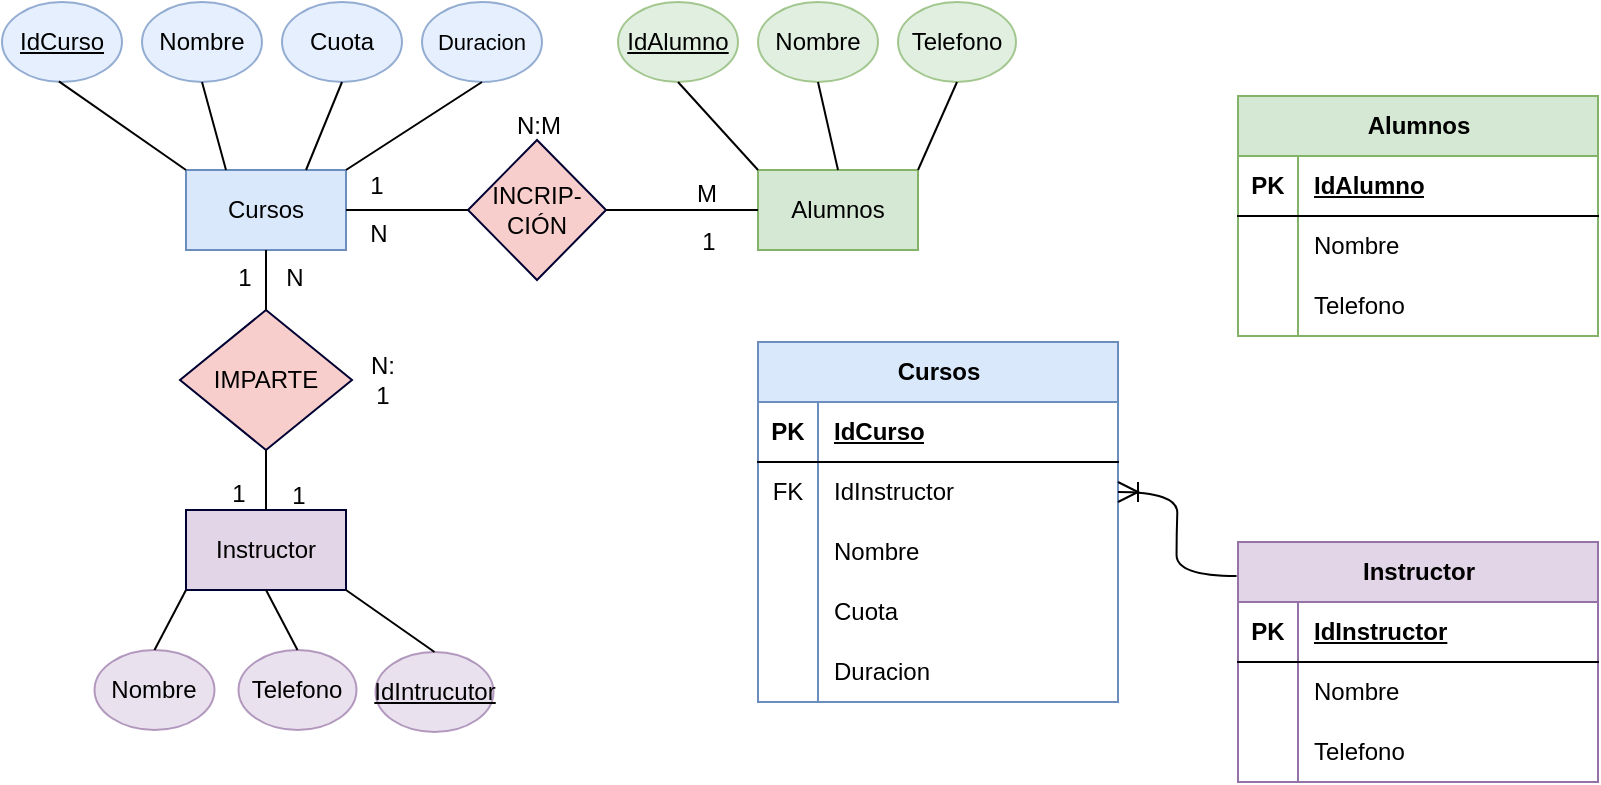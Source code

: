 <mxfile version="24.7.8">
  <diagram name="Página-1" id="Pz7LjajtWcB5uDyHiZPh">
    <mxGraphModel dx="1068" dy="488" grid="1" gridSize="10" guides="1" tooltips="1" connect="1" arrows="1" fold="1" page="1" pageScale="1" pageWidth="827" pageHeight="1169" math="0" shadow="0">
      <root>
        <mxCell id="0" />
        <mxCell id="1" parent="0" />
        <mxCell id="C_syPbEpF1C3oZteyf8w-23" value="&lt;font style=&quot;font-size: 11px;&quot;&gt;Duracion&lt;/font&gt;" style="ellipse;whiteSpace=wrap;html=1;fillColor=#dae8fc;strokeColor=#6c8ebf;fillStyle=auto;opacity=70;" parent="1" vertex="1">
          <mxGeometry x="452" y="220" width="60" height="40" as="geometry" />
        </mxCell>
        <mxCell id="C_syPbEpF1C3oZteyf8w-2" value="Cursos" style="rounded=0;whiteSpace=wrap;html=1;fillColor=#dae8fc;strokeColor=#6c8ebf;" parent="1" vertex="1">
          <mxGeometry x="334" y="304" width="80" height="40" as="geometry" />
        </mxCell>
        <mxCell id="C_syPbEpF1C3oZteyf8w-8" value="&lt;u&gt;IdCurso&lt;/u&gt;" style="ellipse;whiteSpace=wrap;html=1;fillColor=#dae8fc;strokeColor=#6c8ebf;fillStyle=auto;opacity=70;" parent="1" vertex="1">
          <mxGeometry x="242" y="220" width="60" height="40" as="geometry" />
        </mxCell>
        <mxCell id="C_syPbEpF1C3oZteyf8w-10" value="Nombre" style="ellipse;whiteSpace=wrap;html=1;fillColor=#dae8fc;strokeColor=#6c8ebf;fillStyle=auto;opacity=70;" parent="1" vertex="1">
          <mxGeometry x="312" y="220" width="60" height="40" as="geometry" />
        </mxCell>
        <mxCell id="C_syPbEpF1C3oZteyf8w-11" value="Cuota" style="ellipse;whiteSpace=wrap;html=1;fillColor=#dae8fc;strokeColor=#6c8ebf;fillStyle=auto;opacity=70;" parent="1" vertex="1">
          <mxGeometry x="382" y="220" width="60" height="40" as="geometry" />
        </mxCell>
        <mxCell id="C_syPbEpF1C3oZteyf8w-26" value="IMPARTE" style="rhombus;whiteSpace=wrap;html=1;fillColor=#f8cecc;strokeColor=#000033;" parent="1" vertex="1">
          <mxGeometry x="331" y="374" width="86" height="70" as="geometry" />
        </mxCell>
        <mxCell id="C_syPbEpF1C3oZteyf8w-27" value="Instructor" style="rounded=0;whiteSpace=wrap;html=1;fillColor=#e1d5e7;strokeColor=#000033;" parent="1" vertex="1">
          <mxGeometry x="334" y="474" width="80" height="40" as="geometry" />
        </mxCell>
        <mxCell id="C_syPbEpF1C3oZteyf8w-29" value="Nombre" style="ellipse;whiteSpace=wrap;html=1;fillColor=#e1d5e7;strokeColor=#9673a6;fillStyle=auto;opacity=70;" parent="1" vertex="1">
          <mxGeometry x="288.25" y="544" width="60" height="40" as="geometry" />
        </mxCell>
        <mxCell id="C_syPbEpF1C3oZteyf8w-30" value="Telefono" style="ellipse;whiteSpace=wrap;html=1;fillColor=#e1d5e7;strokeColor=#9673a6;fillStyle=auto;opacity=70;" parent="1" vertex="1">
          <mxGeometry x="360.25" y="544" width="59" height="40" as="geometry" />
        </mxCell>
        <mxCell id="C_syPbEpF1C3oZteyf8w-33" value="Alumnos" style="rounded=0;whiteSpace=wrap;html=1;fillColor=#d5e8d4;strokeColor=#82b366;" parent="1" vertex="1">
          <mxGeometry x="620" y="304" width="80" height="40" as="geometry" />
        </mxCell>
        <mxCell id="C_syPbEpF1C3oZteyf8w-34" value="Nombre" style="ellipse;whiteSpace=wrap;html=1;fillColor=#d5e8d4;strokeColor=#82b366;fillStyle=auto;opacity=70;" parent="1" vertex="1">
          <mxGeometry x="620" y="220" width="60" height="40" as="geometry" />
        </mxCell>
        <mxCell id="C_syPbEpF1C3oZteyf8w-35" value="Telefono" style="ellipse;whiteSpace=wrap;html=1;fillColor=#d5e8d4;strokeColor=#82b366;fillStyle=auto;opacity=70;" parent="1" vertex="1">
          <mxGeometry x="690" y="220" width="59" height="40" as="geometry" />
        </mxCell>
        <mxCell id="C_syPbEpF1C3oZteyf8w-36" value="INCRIP-&lt;div&gt;CIÓN&lt;/div&gt;" style="rhombus;whiteSpace=wrap;html=1;fillColor=#f8cecc;strokeColor=#000033;" parent="1" vertex="1">
          <mxGeometry x="475" y="289" width="69" height="70" as="geometry" />
        </mxCell>
        <mxCell id="C_syPbEpF1C3oZteyf8w-41" value="" style="endArrow=none;html=1;rounded=0;entryX=0;entryY=0.5;entryDx=0;entryDy=0;exitX=1;exitY=0.5;exitDx=0;exitDy=0;" parent="1" source="C_syPbEpF1C3oZteyf8w-2" target="C_syPbEpF1C3oZteyf8w-36" edge="1">
          <mxGeometry width="50" height="50" relative="1" as="geometry">
            <mxPoint x="420" y="324" as="sourcePoint" />
            <mxPoint x="490" y="404" as="targetPoint" />
          </mxGeometry>
        </mxCell>
        <mxCell id="C_syPbEpF1C3oZteyf8w-47" value="" style="endArrow=none;html=1;rounded=0;entryX=0.5;entryY=1;entryDx=0;entryDy=0;exitX=0.5;exitY=0;exitDx=0;exitDy=0;" parent="1" source="C_syPbEpF1C3oZteyf8w-26" target="C_syPbEpF1C3oZteyf8w-2" edge="1">
          <mxGeometry width="50" height="50" relative="1" as="geometry">
            <mxPoint x="440" y="404" as="sourcePoint" />
            <mxPoint x="490" y="354" as="targetPoint" />
          </mxGeometry>
        </mxCell>
        <mxCell id="C_syPbEpF1C3oZteyf8w-48" value="" style="endArrow=none;html=1;rounded=0;entryX=0.5;entryY=1;entryDx=0;entryDy=0;exitX=1;exitY=0;exitDx=0;exitDy=0;fontStyle=1;" parent="1" source="C_syPbEpF1C3oZteyf8w-2" target="C_syPbEpF1C3oZteyf8w-23" edge="1">
          <mxGeometry width="50" height="50" relative="1" as="geometry">
            <mxPoint x="370" y="344" as="sourcePoint" />
            <mxPoint x="420" y="294" as="targetPoint" />
          </mxGeometry>
        </mxCell>
        <mxCell id="C_syPbEpF1C3oZteyf8w-49" value="" style="endArrow=none;html=1;rounded=0;entryX=0.5;entryY=1;entryDx=0;entryDy=0;exitX=0.75;exitY=0;exitDx=0;exitDy=0;" parent="1" source="C_syPbEpF1C3oZteyf8w-2" target="C_syPbEpF1C3oZteyf8w-11" edge="1">
          <mxGeometry width="50" height="50" relative="1" as="geometry">
            <mxPoint x="381" y="316" as="sourcePoint" />
            <mxPoint x="492" y="270" as="targetPoint" />
          </mxGeometry>
        </mxCell>
        <mxCell id="C_syPbEpF1C3oZteyf8w-51" value="" style="endArrow=none;html=1;rounded=0;entryX=0.5;entryY=1;entryDx=0;entryDy=0;exitX=0.25;exitY=0;exitDx=0;exitDy=0;" parent="1" source="C_syPbEpF1C3oZteyf8w-2" target="C_syPbEpF1C3oZteyf8w-10" edge="1">
          <mxGeometry width="50" height="50" relative="1" as="geometry">
            <mxPoint x="384" y="314" as="sourcePoint" />
            <mxPoint x="422" y="270" as="targetPoint" />
          </mxGeometry>
        </mxCell>
        <mxCell id="C_syPbEpF1C3oZteyf8w-52" value="" style="endArrow=none;html=1;rounded=0;entryX=0.474;entryY=0.993;entryDx=0;entryDy=0;entryPerimeter=0;exitX=0;exitY=0;exitDx=0;exitDy=0;" parent="1" source="C_syPbEpF1C3oZteyf8w-2" target="C_syPbEpF1C3oZteyf8w-8" edge="1">
          <mxGeometry width="50" height="50" relative="1" as="geometry">
            <mxPoint x="340" y="300" as="sourcePoint" />
            <mxPoint x="352" y="270" as="targetPoint" />
          </mxGeometry>
        </mxCell>
        <mxCell id="C_syPbEpF1C3oZteyf8w-55" value="" style="endArrow=none;html=1;rounded=0;entryX=0.5;entryY=1;entryDx=0;entryDy=0;exitX=0.5;exitY=0;exitDx=0;exitDy=0;" parent="1" source="C_syPbEpF1C3oZteyf8w-27" target="C_syPbEpF1C3oZteyf8w-26" edge="1">
          <mxGeometry width="50" height="50" relative="1" as="geometry">
            <mxPoint x="400" y="484" as="sourcePoint" />
            <mxPoint x="450" y="434" as="targetPoint" />
          </mxGeometry>
        </mxCell>
        <mxCell id="C_syPbEpF1C3oZteyf8w-58" value="" style="endArrow=none;html=1;rounded=0;entryX=0;entryY=1;entryDx=0;entryDy=0;exitX=0.5;exitY=0;exitDx=0;exitDy=0;" parent="1" source="C_syPbEpF1C3oZteyf8w-29" target="C_syPbEpF1C3oZteyf8w-27" edge="1">
          <mxGeometry width="50" height="50" relative="1" as="geometry">
            <mxPoint x="313" y="551" as="sourcePoint" />
            <mxPoint x="384" y="524" as="targetPoint" />
          </mxGeometry>
        </mxCell>
        <mxCell id="C_syPbEpF1C3oZteyf8w-59" value="" style="endArrow=none;html=1;rounded=0;exitX=0.5;exitY=0;exitDx=0;exitDy=0;entryX=0.5;entryY=1;entryDx=0;entryDy=0;" parent="1" source="C_syPbEpF1C3oZteyf8w-30" edge="1" target="C_syPbEpF1C3oZteyf8w-27">
          <mxGeometry width="50" height="50" relative="1" as="geometry">
            <mxPoint x="383" y="551" as="sourcePoint" />
            <mxPoint x="380" y="520" as="targetPoint" />
          </mxGeometry>
        </mxCell>
        <mxCell id="C_syPbEpF1C3oZteyf8w-60" value="" style="endArrow=none;html=1;rounded=0;entryX=0;entryY=0.5;entryDx=0;entryDy=0;exitX=1;exitY=0.5;exitDx=0;exitDy=0;" parent="1" source="C_syPbEpF1C3oZteyf8w-36" target="C_syPbEpF1C3oZteyf8w-33" edge="1">
          <mxGeometry width="50" height="50" relative="1" as="geometry">
            <mxPoint x="550" y="326" as="sourcePoint" />
            <mxPoint x="530" y="274" as="targetPoint" />
          </mxGeometry>
        </mxCell>
        <mxCell id="C_syPbEpF1C3oZteyf8w-61" value="" style="endArrow=none;html=1;rounded=0;entryX=0.5;entryY=0;entryDx=0;entryDy=0;exitX=0.5;exitY=1;exitDx=0;exitDy=0;" parent="1" source="C_syPbEpF1C3oZteyf8w-34" target="C_syPbEpF1C3oZteyf8w-33" edge="1">
          <mxGeometry width="50" height="50" relative="1" as="geometry">
            <mxPoint x="560" y="336" as="sourcePoint" />
            <mxPoint x="620" y="336" as="targetPoint" />
          </mxGeometry>
        </mxCell>
        <mxCell id="C_syPbEpF1C3oZteyf8w-62" value="" style="endArrow=none;html=1;rounded=0;entryX=0.5;entryY=1;entryDx=0;entryDy=0;exitX=1;exitY=0;exitDx=0;exitDy=0;" parent="1" target="C_syPbEpF1C3oZteyf8w-35" edge="1" source="C_syPbEpF1C3oZteyf8w-33">
          <mxGeometry width="50" height="50" relative="1" as="geometry">
            <mxPoint x="690" y="300" as="sourcePoint" />
            <mxPoint x="630" y="346" as="targetPoint" />
          </mxGeometry>
        </mxCell>
        <mxCell id="C_syPbEpF1C3oZteyf8w-69" value="1" style="text;html=1;align=center;verticalAlign=middle;resizable=0;points=[];autosize=1;strokeColor=none;fillColor=none;" parent="1" vertex="1">
          <mxGeometry x="414" y="297" width="30" height="30" as="geometry" />
        </mxCell>
        <mxCell id="C_syPbEpF1C3oZteyf8w-70" value="N" style="text;html=1;align=center;verticalAlign=middle;resizable=0;points=[];autosize=1;strokeColor=none;fillColor=none;" parent="1" vertex="1">
          <mxGeometry x="415" y="321" width="30" height="30" as="geometry" />
        </mxCell>
        <mxCell id="C_syPbEpF1C3oZteyf8w-71" value="M" style="text;html=1;align=center;verticalAlign=middle;resizable=0;points=[];autosize=1;strokeColor=none;fillColor=none;" parent="1" vertex="1">
          <mxGeometry x="579" y="301" width="30" height="30" as="geometry" />
        </mxCell>
        <mxCell id="C_syPbEpF1C3oZteyf8w-72" value="1" style="text;html=1;align=center;verticalAlign=middle;resizable=0;points=[];autosize=1;strokeColor=none;fillColor=none;" parent="1" vertex="1">
          <mxGeometry x="580" y="325" width="30" height="30" as="geometry" />
        </mxCell>
        <mxCell id="C_syPbEpF1C3oZteyf8w-76" value="N:M" style="text;html=1;align=center;verticalAlign=middle;resizable=0;points=[];autosize=1;strokeColor=none;fillColor=none;" parent="1" vertex="1">
          <mxGeometry x="484.5" y="267" width="50" height="30" as="geometry" />
        </mxCell>
        <mxCell id="C_syPbEpF1C3oZteyf8w-77" value="N" style="text;html=1;align=center;verticalAlign=middle;resizable=0;points=[];autosize=1;strokeColor=none;fillColor=none;" parent="1" vertex="1">
          <mxGeometry x="373" y="343" width="30" height="30" as="geometry" />
        </mxCell>
        <mxCell id="C_syPbEpF1C3oZteyf8w-79" value="1" style="text;html=1;align=center;verticalAlign=middle;resizable=0;points=[];autosize=1;strokeColor=none;fillColor=none;" parent="1" vertex="1">
          <mxGeometry x="348" y="343" width="30" height="30" as="geometry" />
        </mxCell>
        <mxCell id="C_syPbEpF1C3oZteyf8w-80" value="1" style="text;html=1;align=center;verticalAlign=middle;resizable=0;points=[];autosize=1;strokeColor=none;fillColor=none;" parent="1" vertex="1">
          <mxGeometry x="375" y="452" width="30" height="30" as="geometry" />
        </mxCell>
        <mxCell id="C_syPbEpF1C3oZteyf8w-81" value="1" style="text;html=1;align=center;verticalAlign=middle;resizable=0;points=[];autosize=1;strokeColor=none;fillColor=none;" parent="1" vertex="1">
          <mxGeometry x="345" y="451" width="30" height="30" as="geometry" />
        </mxCell>
        <mxCell id="C_syPbEpF1C3oZteyf8w-82" value="N:&lt;div&gt;1&lt;/div&gt;" style="text;html=1;align=center;verticalAlign=middle;resizable=0;points=[];autosize=1;strokeColor=none;fillColor=none;" parent="1" vertex="1">
          <mxGeometry x="412" y="389" width="40" height="40" as="geometry" />
        </mxCell>
        <mxCell id="1zRwrYpFxYvpwaSCA1qy-1" value="&lt;u&gt;IdIntrucutor&lt;/u&gt;" style="ellipse;whiteSpace=wrap;html=1;fillColor=#e1d5e7;strokeColor=#9673a6;fillStyle=auto;opacity=70;" parent="1" vertex="1">
          <mxGeometry x="428.75" y="545" width="59" height="40" as="geometry" />
        </mxCell>
        <mxCell id="1zRwrYpFxYvpwaSCA1qy-2" value="" style="endArrow=none;html=1;rounded=0;entryX=1;entryY=1;entryDx=0;entryDy=0;exitX=0.5;exitY=0;exitDx=0;exitDy=0;" parent="1" source="1zRwrYpFxYvpwaSCA1qy-1" target="C_syPbEpF1C3oZteyf8w-27" edge="1">
          <mxGeometry width="50" height="50" relative="1" as="geometry">
            <mxPoint x="451.5" y="552" as="sourcePoint" />
            <mxPoint x="466.5" y="514" as="targetPoint" />
          </mxGeometry>
        </mxCell>
        <mxCell id="1zRwrYpFxYvpwaSCA1qy-4" value="&lt;u&gt;IdAlumno&lt;/u&gt;" style="ellipse;whiteSpace=wrap;html=1;fillColor=#d5e8d4;strokeColor=#82b366;fillStyle=auto;opacity=70;" parent="1" vertex="1">
          <mxGeometry x="550" y="220" width="60" height="40" as="geometry" />
        </mxCell>
        <mxCell id="1zRwrYpFxYvpwaSCA1qy-5" value="" style="endArrow=none;html=1;rounded=0;entryX=0;entryY=0;entryDx=0;entryDy=0;exitX=0.5;exitY=1;exitDx=0;exitDy=0;" parent="1" source="1zRwrYpFxYvpwaSCA1qy-4" edge="1" target="C_syPbEpF1C3oZteyf8w-33">
          <mxGeometry width="50" height="50" relative="1" as="geometry">
            <mxPoint x="540" y="336" as="sourcePoint" />
            <mxPoint x="610" y="306" as="targetPoint" />
          </mxGeometry>
        </mxCell>
        <mxCell id="s9vefQxfr-KMUr7xu0PP-1" value="Cursos" style="shape=table;startSize=30;container=1;collapsible=1;childLayout=tableLayout;fixedRows=1;rowLines=0;fontStyle=1;align=center;resizeLast=1;html=1;fillColor=#dae8fc;strokeColor=#6c8ebf;" vertex="1" parent="1">
          <mxGeometry x="620" y="390" width="180" height="180" as="geometry" />
        </mxCell>
        <mxCell id="s9vefQxfr-KMUr7xu0PP-2" value="" style="shape=tableRow;horizontal=0;startSize=0;swimlaneHead=0;swimlaneBody=0;fillColor=none;collapsible=0;dropTarget=0;points=[[0,0.5],[1,0.5]];portConstraint=eastwest;top=0;left=0;right=0;bottom=1;" vertex="1" parent="s9vefQxfr-KMUr7xu0PP-1">
          <mxGeometry y="30" width="180" height="30" as="geometry" />
        </mxCell>
        <mxCell id="s9vefQxfr-KMUr7xu0PP-3" value="PK" style="shape=partialRectangle;connectable=0;fillColor=none;top=0;left=0;bottom=0;right=0;fontStyle=1;overflow=hidden;whiteSpace=wrap;html=1;" vertex="1" parent="s9vefQxfr-KMUr7xu0PP-2">
          <mxGeometry width="30" height="30" as="geometry">
            <mxRectangle width="30" height="30" as="alternateBounds" />
          </mxGeometry>
        </mxCell>
        <mxCell id="s9vefQxfr-KMUr7xu0PP-4" value="IdCurso" style="shape=partialRectangle;connectable=0;fillColor=none;top=0;left=0;bottom=0;right=0;align=left;spacingLeft=6;fontStyle=5;overflow=hidden;whiteSpace=wrap;html=1;" vertex="1" parent="s9vefQxfr-KMUr7xu0PP-2">
          <mxGeometry x="30" width="150" height="30" as="geometry">
            <mxRectangle width="150" height="30" as="alternateBounds" />
          </mxGeometry>
        </mxCell>
        <mxCell id="s9vefQxfr-KMUr7xu0PP-44" value="" style="shape=tableRow;horizontal=0;startSize=0;swimlaneHead=0;swimlaneBody=0;fillColor=none;collapsible=0;dropTarget=0;points=[[0,0.5],[1,0.5]];portConstraint=eastwest;top=0;left=0;right=0;bottom=0;" vertex="1" parent="s9vefQxfr-KMUr7xu0PP-1">
          <mxGeometry y="60" width="180" height="30" as="geometry" />
        </mxCell>
        <mxCell id="s9vefQxfr-KMUr7xu0PP-45" value="FK" style="shape=partialRectangle;connectable=0;fillColor=none;top=0;left=0;bottom=0;right=0;fontStyle=0;overflow=hidden;whiteSpace=wrap;html=1;" vertex="1" parent="s9vefQxfr-KMUr7xu0PP-44">
          <mxGeometry width="30" height="30" as="geometry">
            <mxRectangle width="30" height="30" as="alternateBounds" />
          </mxGeometry>
        </mxCell>
        <mxCell id="s9vefQxfr-KMUr7xu0PP-46" value="IdInstructor" style="shape=partialRectangle;connectable=0;fillColor=none;top=0;left=0;bottom=0;right=0;align=left;spacingLeft=6;fontStyle=0;overflow=hidden;whiteSpace=wrap;html=1;" vertex="1" parent="s9vefQxfr-KMUr7xu0PP-44">
          <mxGeometry x="30" width="150" height="30" as="geometry">
            <mxRectangle width="150" height="30" as="alternateBounds" />
          </mxGeometry>
        </mxCell>
        <mxCell id="s9vefQxfr-KMUr7xu0PP-5" value="" style="shape=tableRow;horizontal=0;startSize=0;swimlaneHead=0;swimlaneBody=0;fillColor=none;collapsible=0;dropTarget=0;points=[[0,0.5],[1,0.5]];portConstraint=eastwest;top=0;left=0;right=0;bottom=0;" vertex="1" parent="s9vefQxfr-KMUr7xu0PP-1">
          <mxGeometry y="90" width="180" height="30" as="geometry" />
        </mxCell>
        <mxCell id="s9vefQxfr-KMUr7xu0PP-6" value="" style="shape=partialRectangle;connectable=0;fillColor=none;top=0;left=0;bottom=0;right=0;editable=1;overflow=hidden;whiteSpace=wrap;html=1;" vertex="1" parent="s9vefQxfr-KMUr7xu0PP-5">
          <mxGeometry width="30" height="30" as="geometry">
            <mxRectangle width="30" height="30" as="alternateBounds" />
          </mxGeometry>
        </mxCell>
        <mxCell id="s9vefQxfr-KMUr7xu0PP-7" value="Nombre" style="shape=partialRectangle;connectable=0;fillColor=none;top=0;left=0;bottom=0;right=0;align=left;spacingLeft=6;overflow=hidden;whiteSpace=wrap;html=1;" vertex="1" parent="s9vefQxfr-KMUr7xu0PP-5">
          <mxGeometry x="30" width="150" height="30" as="geometry">
            <mxRectangle width="150" height="30" as="alternateBounds" />
          </mxGeometry>
        </mxCell>
        <mxCell id="s9vefQxfr-KMUr7xu0PP-8" value="" style="shape=tableRow;horizontal=0;startSize=0;swimlaneHead=0;swimlaneBody=0;fillColor=none;collapsible=0;dropTarget=0;points=[[0,0.5],[1,0.5]];portConstraint=eastwest;top=0;left=0;right=0;bottom=0;" vertex="1" parent="s9vefQxfr-KMUr7xu0PP-1">
          <mxGeometry y="120" width="180" height="30" as="geometry" />
        </mxCell>
        <mxCell id="s9vefQxfr-KMUr7xu0PP-9" value="" style="shape=partialRectangle;connectable=0;fillColor=none;top=0;left=0;bottom=0;right=0;editable=1;overflow=hidden;whiteSpace=wrap;html=1;" vertex="1" parent="s9vefQxfr-KMUr7xu0PP-8">
          <mxGeometry width="30" height="30" as="geometry">
            <mxRectangle width="30" height="30" as="alternateBounds" />
          </mxGeometry>
        </mxCell>
        <mxCell id="s9vefQxfr-KMUr7xu0PP-10" value="Cuota" style="shape=partialRectangle;connectable=0;fillColor=none;top=0;left=0;bottom=0;right=0;align=left;spacingLeft=6;overflow=hidden;whiteSpace=wrap;html=1;" vertex="1" parent="s9vefQxfr-KMUr7xu0PP-8">
          <mxGeometry x="30" width="150" height="30" as="geometry">
            <mxRectangle width="150" height="30" as="alternateBounds" />
          </mxGeometry>
        </mxCell>
        <mxCell id="s9vefQxfr-KMUr7xu0PP-11" value="" style="shape=tableRow;horizontal=0;startSize=0;swimlaneHead=0;swimlaneBody=0;fillColor=none;collapsible=0;dropTarget=0;points=[[0,0.5],[1,0.5]];portConstraint=eastwest;top=0;left=0;right=0;bottom=0;" vertex="1" parent="s9vefQxfr-KMUr7xu0PP-1">
          <mxGeometry y="150" width="180" height="30" as="geometry" />
        </mxCell>
        <mxCell id="s9vefQxfr-KMUr7xu0PP-12" value="" style="shape=partialRectangle;connectable=0;fillColor=none;top=0;left=0;bottom=0;right=0;editable=1;overflow=hidden;whiteSpace=wrap;html=1;" vertex="1" parent="s9vefQxfr-KMUr7xu0PP-11">
          <mxGeometry width="30" height="30" as="geometry">
            <mxRectangle width="30" height="30" as="alternateBounds" />
          </mxGeometry>
        </mxCell>
        <mxCell id="s9vefQxfr-KMUr7xu0PP-13" value="Duracion" style="shape=partialRectangle;connectable=0;fillColor=none;top=0;left=0;bottom=0;right=0;align=left;spacingLeft=6;overflow=hidden;whiteSpace=wrap;html=1;" vertex="1" parent="s9vefQxfr-KMUr7xu0PP-11">
          <mxGeometry x="30" width="150" height="30" as="geometry">
            <mxRectangle width="150" height="30" as="alternateBounds" />
          </mxGeometry>
        </mxCell>
        <mxCell id="s9vefQxfr-KMUr7xu0PP-14" value="Instructor" style="shape=table;startSize=30;container=1;collapsible=1;childLayout=tableLayout;fixedRows=1;rowLines=0;fontStyle=1;align=center;resizeLast=1;html=1;fillColor=#e1d5e7;strokeColor=#9673a6;" vertex="1" parent="1">
          <mxGeometry x="860" y="490" width="180" height="120" as="geometry" />
        </mxCell>
        <mxCell id="s9vefQxfr-KMUr7xu0PP-15" value="" style="shape=tableRow;horizontal=0;startSize=0;swimlaneHead=0;swimlaneBody=0;fillColor=none;collapsible=0;dropTarget=0;points=[[0,0.5],[1,0.5]];portConstraint=eastwest;top=0;left=0;right=0;bottom=1;" vertex="1" parent="s9vefQxfr-KMUr7xu0PP-14">
          <mxGeometry y="30" width="180" height="30" as="geometry" />
        </mxCell>
        <mxCell id="s9vefQxfr-KMUr7xu0PP-16" value="PK" style="shape=partialRectangle;connectable=0;fillColor=none;top=0;left=0;bottom=0;right=0;fontStyle=1;overflow=hidden;whiteSpace=wrap;html=1;" vertex="1" parent="s9vefQxfr-KMUr7xu0PP-15">
          <mxGeometry width="30" height="30" as="geometry">
            <mxRectangle width="30" height="30" as="alternateBounds" />
          </mxGeometry>
        </mxCell>
        <mxCell id="s9vefQxfr-KMUr7xu0PP-17" value="IdInstructor" style="shape=partialRectangle;connectable=0;fillColor=none;top=0;left=0;bottom=0;right=0;align=left;spacingLeft=6;fontStyle=5;overflow=hidden;whiteSpace=wrap;html=1;" vertex="1" parent="s9vefQxfr-KMUr7xu0PP-15">
          <mxGeometry x="30" width="150" height="30" as="geometry">
            <mxRectangle width="150" height="30" as="alternateBounds" />
          </mxGeometry>
        </mxCell>
        <mxCell id="s9vefQxfr-KMUr7xu0PP-18" value="" style="shape=tableRow;horizontal=0;startSize=0;swimlaneHead=0;swimlaneBody=0;fillColor=none;collapsible=0;dropTarget=0;points=[[0,0.5],[1,0.5]];portConstraint=eastwest;top=0;left=0;right=0;bottom=0;" vertex="1" parent="s9vefQxfr-KMUr7xu0PP-14">
          <mxGeometry y="60" width="180" height="30" as="geometry" />
        </mxCell>
        <mxCell id="s9vefQxfr-KMUr7xu0PP-19" value="" style="shape=partialRectangle;connectable=0;fillColor=none;top=0;left=0;bottom=0;right=0;editable=1;overflow=hidden;whiteSpace=wrap;html=1;" vertex="1" parent="s9vefQxfr-KMUr7xu0PP-18">
          <mxGeometry width="30" height="30" as="geometry">
            <mxRectangle width="30" height="30" as="alternateBounds" />
          </mxGeometry>
        </mxCell>
        <mxCell id="s9vefQxfr-KMUr7xu0PP-20" value="Nombre" style="shape=partialRectangle;connectable=0;fillColor=none;top=0;left=0;bottom=0;right=0;align=left;spacingLeft=6;overflow=hidden;whiteSpace=wrap;html=1;" vertex="1" parent="s9vefQxfr-KMUr7xu0PP-18">
          <mxGeometry x="30" width="150" height="30" as="geometry">
            <mxRectangle width="150" height="30" as="alternateBounds" />
          </mxGeometry>
        </mxCell>
        <mxCell id="s9vefQxfr-KMUr7xu0PP-21" value="" style="shape=tableRow;horizontal=0;startSize=0;swimlaneHead=0;swimlaneBody=0;fillColor=none;collapsible=0;dropTarget=0;points=[[0,0.5],[1,0.5]];portConstraint=eastwest;top=0;left=0;right=0;bottom=0;" vertex="1" parent="s9vefQxfr-KMUr7xu0PP-14">
          <mxGeometry y="90" width="180" height="30" as="geometry" />
        </mxCell>
        <mxCell id="s9vefQxfr-KMUr7xu0PP-22" value="" style="shape=partialRectangle;connectable=0;fillColor=none;top=0;left=0;bottom=0;right=0;editable=1;overflow=hidden;whiteSpace=wrap;html=1;" vertex="1" parent="s9vefQxfr-KMUr7xu0PP-21">
          <mxGeometry width="30" height="30" as="geometry">
            <mxRectangle width="30" height="30" as="alternateBounds" />
          </mxGeometry>
        </mxCell>
        <mxCell id="s9vefQxfr-KMUr7xu0PP-23" value="Telefono" style="shape=partialRectangle;connectable=0;fillColor=none;top=0;left=0;bottom=0;right=0;align=left;spacingLeft=6;overflow=hidden;whiteSpace=wrap;html=1;" vertex="1" parent="s9vefQxfr-KMUr7xu0PP-21">
          <mxGeometry x="30" width="150" height="30" as="geometry">
            <mxRectangle width="150" height="30" as="alternateBounds" />
          </mxGeometry>
        </mxCell>
        <mxCell id="s9vefQxfr-KMUr7xu0PP-27" value="Alumnos" style="shape=table;startSize=30;container=1;collapsible=1;childLayout=tableLayout;fixedRows=1;rowLines=0;fontStyle=1;align=center;resizeLast=1;html=1;fillColor=#d5e8d4;strokeColor=#82b366;" vertex="1" parent="1">
          <mxGeometry x="860" y="267" width="180" height="120" as="geometry" />
        </mxCell>
        <mxCell id="s9vefQxfr-KMUr7xu0PP-28" value="" style="shape=tableRow;horizontal=0;startSize=0;swimlaneHead=0;swimlaneBody=0;fillColor=none;collapsible=0;dropTarget=0;points=[[0,0.5],[1,0.5]];portConstraint=eastwest;top=0;left=0;right=0;bottom=1;" vertex="1" parent="s9vefQxfr-KMUr7xu0PP-27">
          <mxGeometry y="30" width="180" height="30" as="geometry" />
        </mxCell>
        <mxCell id="s9vefQxfr-KMUr7xu0PP-29" value="PK" style="shape=partialRectangle;connectable=0;fillColor=none;top=0;left=0;bottom=0;right=0;fontStyle=1;overflow=hidden;whiteSpace=wrap;html=1;" vertex="1" parent="s9vefQxfr-KMUr7xu0PP-28">
          <mxGeometry width="30" height="30" as="geometry">
            <mxRectangle width="30" height="30" as="alternateBounds" />
          </mxGeometry>
        </mxCell>
        <mxCell id="s9vefQxfr-KMUr7xu0PP-30" value="IdAlumno" style="shape=partialRectangle;connectable=0;fillColor=none;top=0;left=0;bottom=0;right=0;align=left;spacingLeft=6;fontStyle=5;overflow=hidden;whiteSpace=wrap;html=1;" vertex="1" parent="s9vefQxfr-KMUr7xu0PP-28">
          <mxGeometry x="30" width="150" height="30" as="geometry">
            <mxRectangle width="150" height="30" as="alternateBounds" />
          </mxGeometry>
        </mxCell>
        <mxCell id="s9vefQxfr-KMUr7xu0PP-31" value="" style="shape=tableRow;horizontal=0;startSize=0;swimlaneHead=0;swimlaneBody=0;fillColor=none;collapsible=0;dropTarget=0;points=[[0,0.5],[1,0.5]];portConstraint=eastwest;top=0;left=0;right=0;bottom=0;" vertex="1" parent="s9vefQxfr-KMUr7xu0PP-27">
          <mxGeometry y="60" width="180" height="30" as="geometry" />
        </mxCell>
        <mxCell id="s9vefQxfr-KMUr7xu0PP-32" value="" style="shape=partialRectangle;connectable=0;fillColor=none;top=0;left=0;bottom=0;right=0;editable=1;overflow=hidden;whiteSpace=wrap;html=1;" vertex="1" parent="s9vefQxfr-KMUr7xu0PP-31">
          <mxGeometry width="30" height="30" as="geometry">
            <mxRectangle width="30" height="30" as="alternateBounds" />
          </mxGeometry>
        </mxCell>
        <mxCell id="s9vefQxfr-KMUr7xu0PP-33" value="Nombre" style="shape=partialRectangle;connectable=0;fillColor=none;top=0;left=0;bottom=0;right=0;align=left;spacingLeft=6;overflow=hidden;whiteSpace=wrap;html=1;" vertex="1" parent="s9vefQxfr-KMUr7xu0PP-31">
          <mxGeometry x="30" width="150" height="30" as="geometry">
            <mxRectangle width="150" height="30" as="alternateBounds" />
          </mxGeometry>
        </mxCell>
        <mxCell id="s9vefQxfr-KMUr7xu0PP-34" value="" style="shape=tableRow;horizontal=0;startSize=0;swimlaneHead=0;swimlaneBody=0;fillColor=none;collapsible=0;dropTarget=0;points=[[0,0.5],[1,0.5]];portConstraint=eastwest;top=0;left=0;right=0;bottom=0;" vertex="1" parent="s9vefQxfr-KMUr7xu0PP-27">
          <mxGeometry y="90" width="180" height="30" as="geometry" />
        </mxCell>
        <mxCell id="s9vefQxfr-KMUr7xu0PP-35" value="" style="shape=partialRectangle;connectable=0;fillColor=none;top=0;left=0;bottom=0;right=0;editable=1;overflow=hidden;whiteSpace=wrap;html=1;" vertex="1" parent="s9vefQxfr-KMUr7xu0PP-34">
          <mxGeometry width="30" height="30" as="geometry">
            <mxRectangle width="30" height="30" as="alternateBounds" />
          </mxGeometry>
        </mxCell>
        <mxCell id="s9vefQxfr-KMUr7xu0PP-36" value="Telefono" style="shape=partialRectangle;connectable=0;fillColor=none;top=0;left=0;bottom=0;right=0;align=left;spacingLeft=6;overflow=hidden;whiteSpace=wrap;html=1;" vertex="1" parent="s9vefQxfr-KMUr7xu0PP-34">
          <mxGeometry x="30" width="150" height="30" as="geometry">
            <mxRectangle width="150" height="30" as="alternateBounds" />
          </mxGeometry>
        </mxCell>
        <mxCell id="s9vefQxfr-KMUr7xu0PP-47" value="" style="edgeStyle=entityRelationEdgeStyle;fontSize=12;html=1;endArrow=ERoneToMany;rounded=0;startSize=8;endSize=8;curved=1;entryX=1;entryY=0.5;entryDx=0;entryDy=0;exitX=-0.004;exitY=0.142;exitDx=0;exitDy=0;exitPerimeter=0;" edge="1" parent="1" source="s9vefQxfr-KMUr7xu0PP-14" target="s9vefQxfr-KMUr7xu0PP-44">
          <mxGeometry width="100" height="100" relative="1" as="geometry">
            <mxPoint x="690" y="450" as="sourcePoint" />
            <mxPoint x="790" y="350" as="targetPoint" />
          </mxGeometry>
        </mxCell>
      </root>
    </mxGraphModel>
  </diagram>
</mxfile>
